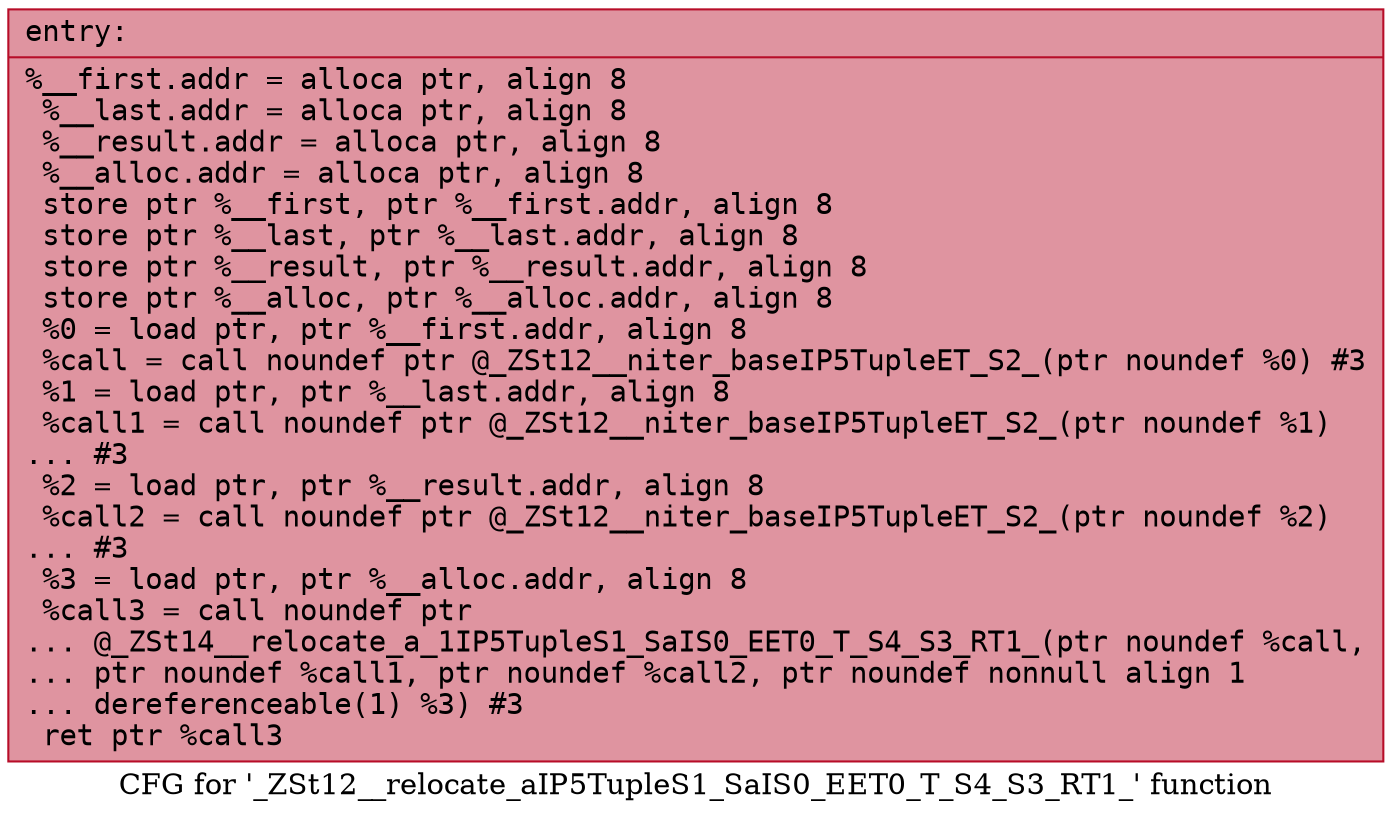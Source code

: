 digraph "CFG for '_ZSt12__relocate_aIP5TupleS1_SaIS0_EET0_T_S4_S3_RT1_' function" {
	label="CFG for '_ZSt12__relocate_aIP5TupleS1_SaIS0_EET0_T_S4_S3_RT1_' function";

	Node0x55c6063a2c70 [shape=record,color="#b70d28ff", style=filled, fillcolor="#b70d2870" fontname="Courier",label="{entry:\l|  %__first.addr = alloca ptr, align 8\l  %__last.addr = alloca ptr, align 8\l  %__result.addr = alloca ptr, align 8\l  %__alloc.addr = alloca ptr, align 8\l  store ptr %__first, ptr %__first.addr, align 8\l  store ptr %__last, ptr %__last.addr, align 8\l  store ptr %__result, ptr %__result.addr, align 8\l  store ptr %__alloc, ptr %__alloc.addr, align 8\l  %0 = load ptr, ptr %__first.addr, align 8\l  %call = call noundef ptr @_ZSt12__niter_baseIP5TupleET_S2_(ptr noundef %0) #3\l  %1 = load ptr, ptr %__last.addr, align 8\l  %call1 = call noundef ptr @_ZSt12__niter_baseIP5TupleET_S2_(ptr noundef %1)\l... #3\l  %2 = load ptr, ptr %__result.addr, align 8\l  %call2 = call noundef ptr @_ZSt12__niter_baseIP5TupleET_S2_(ptr noundef %2)\l... #3\l  %3 = load ptr, ptr %__alloc.addr, align 8\l  %call3 = call noundef ptr\l... @_ZSt14__relocate_a_1IP5TupleS1_SaIS0_EET0_T_S4_S3_RT1_(ptr noundef %call,\l... ptr noundef %call1, ptr noundef %call2, ptr noundef nonnull align 1\l... dereferenceable(1) %3) #3\l  ret ptr %call3\l}"];
}

